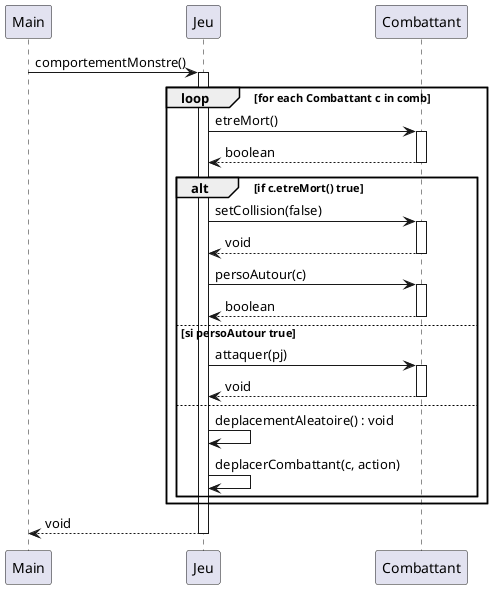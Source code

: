 @startuml
participant "Main" as M
participant "Jeu" as J
participant "Combattant" as C

M -> J: comportementMonstre()
activate J
loop for each Combattant c in comb
  J -> C: etreMort()
  activate C
  C --> J : boolean
  deactivate C
  alt if c.etreMort() true
    J -> C: setCollision(false)
    activate C
    C --> J : void
    deactivate C
    J -> C: persoAutour(c)
    activate C
    C --> J : boolean
    deactivate C
  else si persoAutour true

    J -> C: attaquer(pj)
    activate C
    C --> J : void
    deactivate C
  else
    J -> J: deplacementAleatoire() : void

    J -> J: deplacerCombattant(c, action)
  end
end

J --> M : void
deactivate J
@enduml